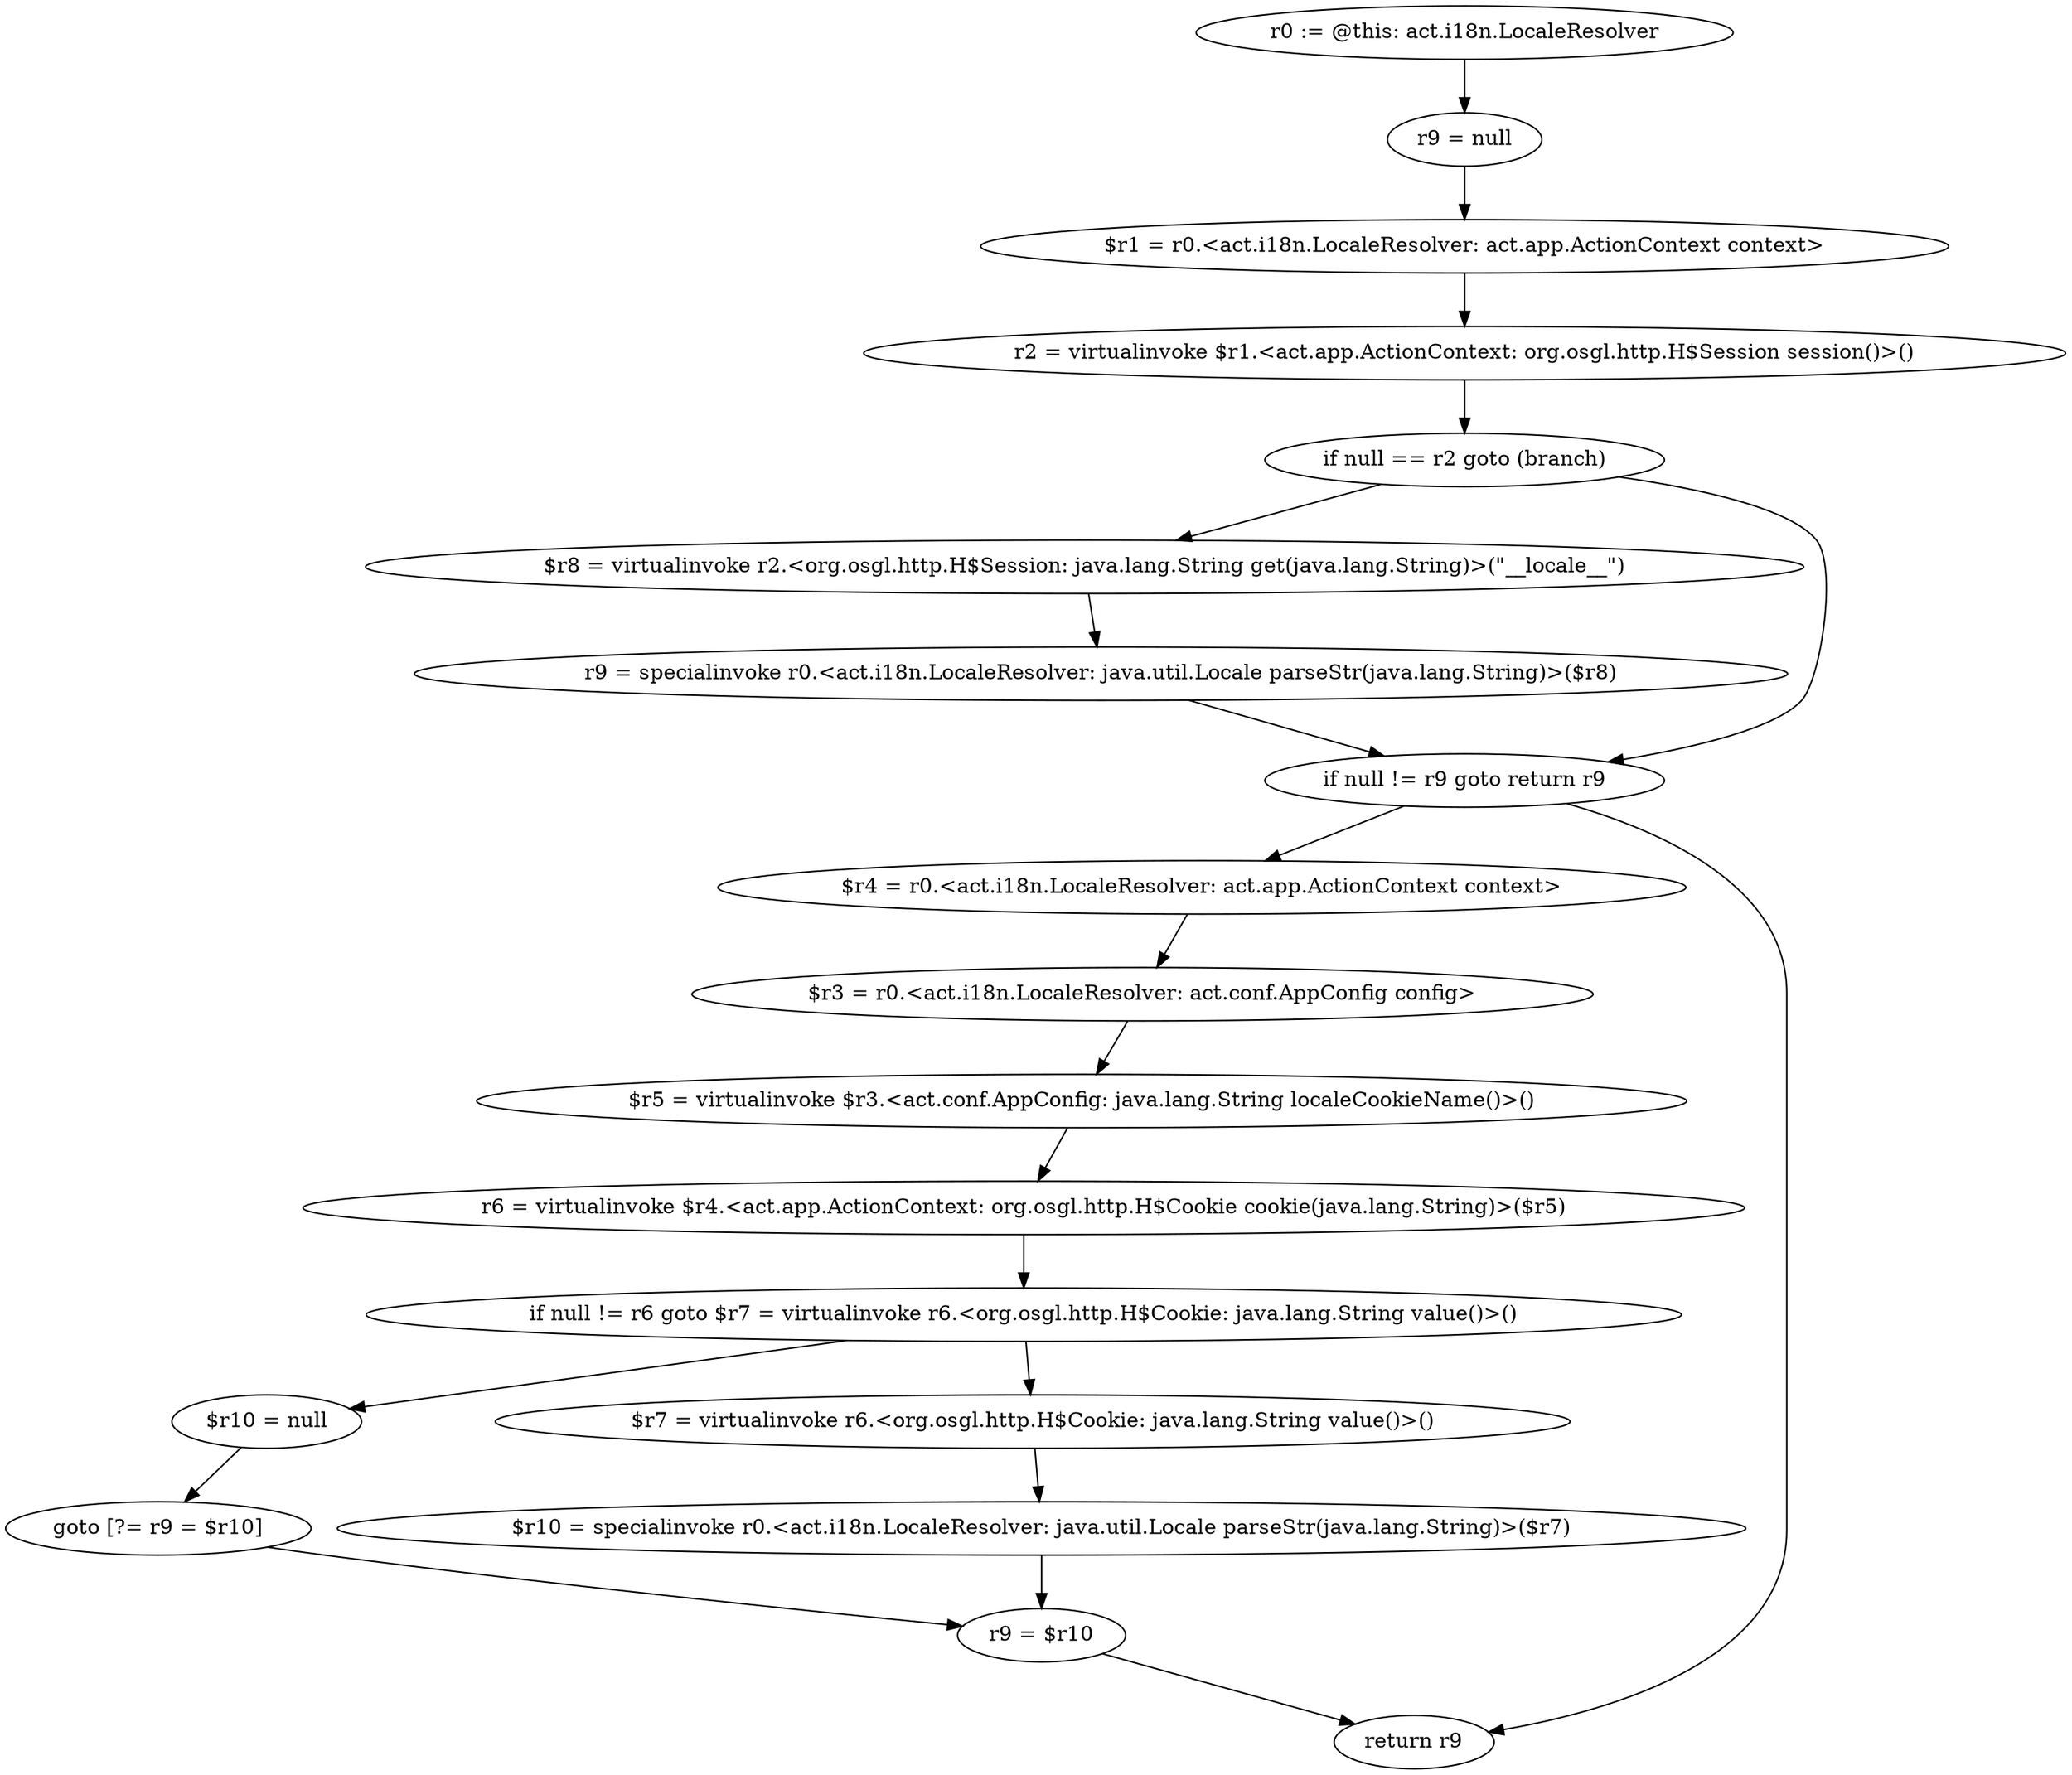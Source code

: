 digraph "unitGraph" {
    "r0 := @this: act.i18n.LocaleResolver"
    "r9 = null"
    "$r1 = r0.<act.i18n.LocaleResolver: act.app.ActionContext context>"
    "r2 = virtualinvoke $r1.<act.app.ActionContext: org.osgl.http.H$Session session()>()"
    "if null == r2 goto (branch)"
    "$r8 = virtualinvoke r2.<org.osgl.http.H$Session: java.lang.String get(java.lang.String)>(\"__locale__\")"
    "r9 = specialinvoke r0.<act.i18n.LocaleResolver: java.util.Locale parseStr(java.lang.String)>($r8)"
    "if null != r9 goto return r9"
    "$r4 = r0.<act.i18n.LocaleResolver: act.app.ActionContext context>"
    "$r3 = r0.<act.i18n.LocaleResolver: act.conf.AppConfig config>"
    "$r5 = virtualinvoke $r3.<act.conf.AppConfig: java.lang.String localeCookieName()>()"
    "r6 = virtualinvoke $r4.<act.app.ActionContext: org.osgl.http.H$Cookie cookie(java.lang.String)>($r5)"
    "if null != r6 goto $r7 = virtualinvoke r6.<org.osgl.http.H$Cookie: java.lang.String value()>()"
    "$r10 = null"
    "goto [?= r9 = $r10]"
    "$r7 = virtualinvoke r6.<org.osgl.http.H$Cookie: java.lang.String value()>()"
    "$r10 = specialinvoke r0.<act.i18n.LocaleResolver: java.util.Locale parseStr(java.lang.String)>($r7)"
    "r9 = $r10"
    "return r9"
    "r0 := @this: act.i18n.LocaleResolver"->"r9 = null";
    "r9 = null"->"$r1 = r0.<act.i18n.LocaleResolver: act.app.ActionContext context>";
    "$r1 = r0.<act.i18n.LocaleResolver: act.app.ActionContext context>"->"r2 = virtualinvoke $r1.<act.app.ActionContext: org.osgl.http.H$Session session()>()";
    "r2 = virtualinvoke $r1.<act.app.ActionContext: org.osgl.http.H$Session session()>()"->"if null == r2 goto (branch)";
    "if null == r2 goto (branch)"->"$r8 = virtualinvoke r2.<org.osgl.http.H$Session: java.lang.String get(java.lang.String)>(\"__locale__\")";
    "if null == r2 goto (branch)"->"if null != r9 goto return r9";
    "$r8 = virtualinvoke r2.<org.osgl.http.H$Session: java.lang.String get(java.lang.String)>(\"__locale__\")"->"r9 = specialinvoke r0.<act.i18n.LocaleResolver: java.util.Locale parseStr(java.lang.String)>($r8)";
    "r9 = specialinvoke r0.<act.i18n.LocaleResolver: java.util.Locale parseStr(java.lang.String)>($r8)"->"if null != r9 goto return r9";
    "if null != r9 goto return r9"->"$r4 = r0.<act.i18n.LocaleResolver: act.app.ActionContext context>";
    "if null != r9 goto return r9"->"return r9";
    "$r4 = r0.<act.i18n.LocaleResolver: act.app.ActionContext context>"->"$r3 = r0.<act.i18n.LocaleResolver: act.conf.AppConfig config>";
    "$r3 = r0.<act.i18n.LocaleResolver: act.conf.AppConfig config>"->"$r5 = virtualinvoke $r3.<act.conf.AppConfig: java.lang.String localeCookieName()>()";
    "$r5 = virtualinvoke $r3.<act.conf.AppConfig: java.lang.String localeCookieName()>()"->"r6 = virtualinvoke $r4.<act.app.ActionContext: org.osgl.http.H$Cookie cookie(java.lang.String)>($r5)";
    "r6 = virtualinvoke $r4.<act.app.ActionContext: org.osgl.http.H$Cookie cookie(java.lang.String)>($r5)"->"if null != r6 goto $r7 = virtualinvoke r6.<org.osgl.http.H$Cookie: java.lang.String value()>()";
    "if null != r6 goto $r7 = virtualinvoke r6.<org.osgl.http.H$Cookie: java.lang.String value()>()"->"$r10 = null";
    "if null != r6 goto $r7 = virtualinvoke r6.<org.osgl.http.H$Cookie: java.lang.String value()>()"->"$r7 = virtualinvoke r6.<org.osgl.http.H$Cookie: java.lang.String value()>()";
    "$r10 = null"->"goto [?= r9 = $r10]";
    "goto [?= r9 = $r10]"->"r9 = $r10";
    "$r7 = virtualinvoke r6.<org.osgl.http.H$Cookie: java.lang.String value()>()"->"$r10 = specialinvoke r0.<act.i18n.LocaleResolver: java.util.Locale parseStr(java.lang.String)>($r7)";
    "$r10 = specialinvoke r0.<act.i18n.LocaleResolver: java.util.Locale parseStr(java.lang.String)>($r7)"->"r9 = $r10";
    "r9 = $r10"->"return r9";
}
